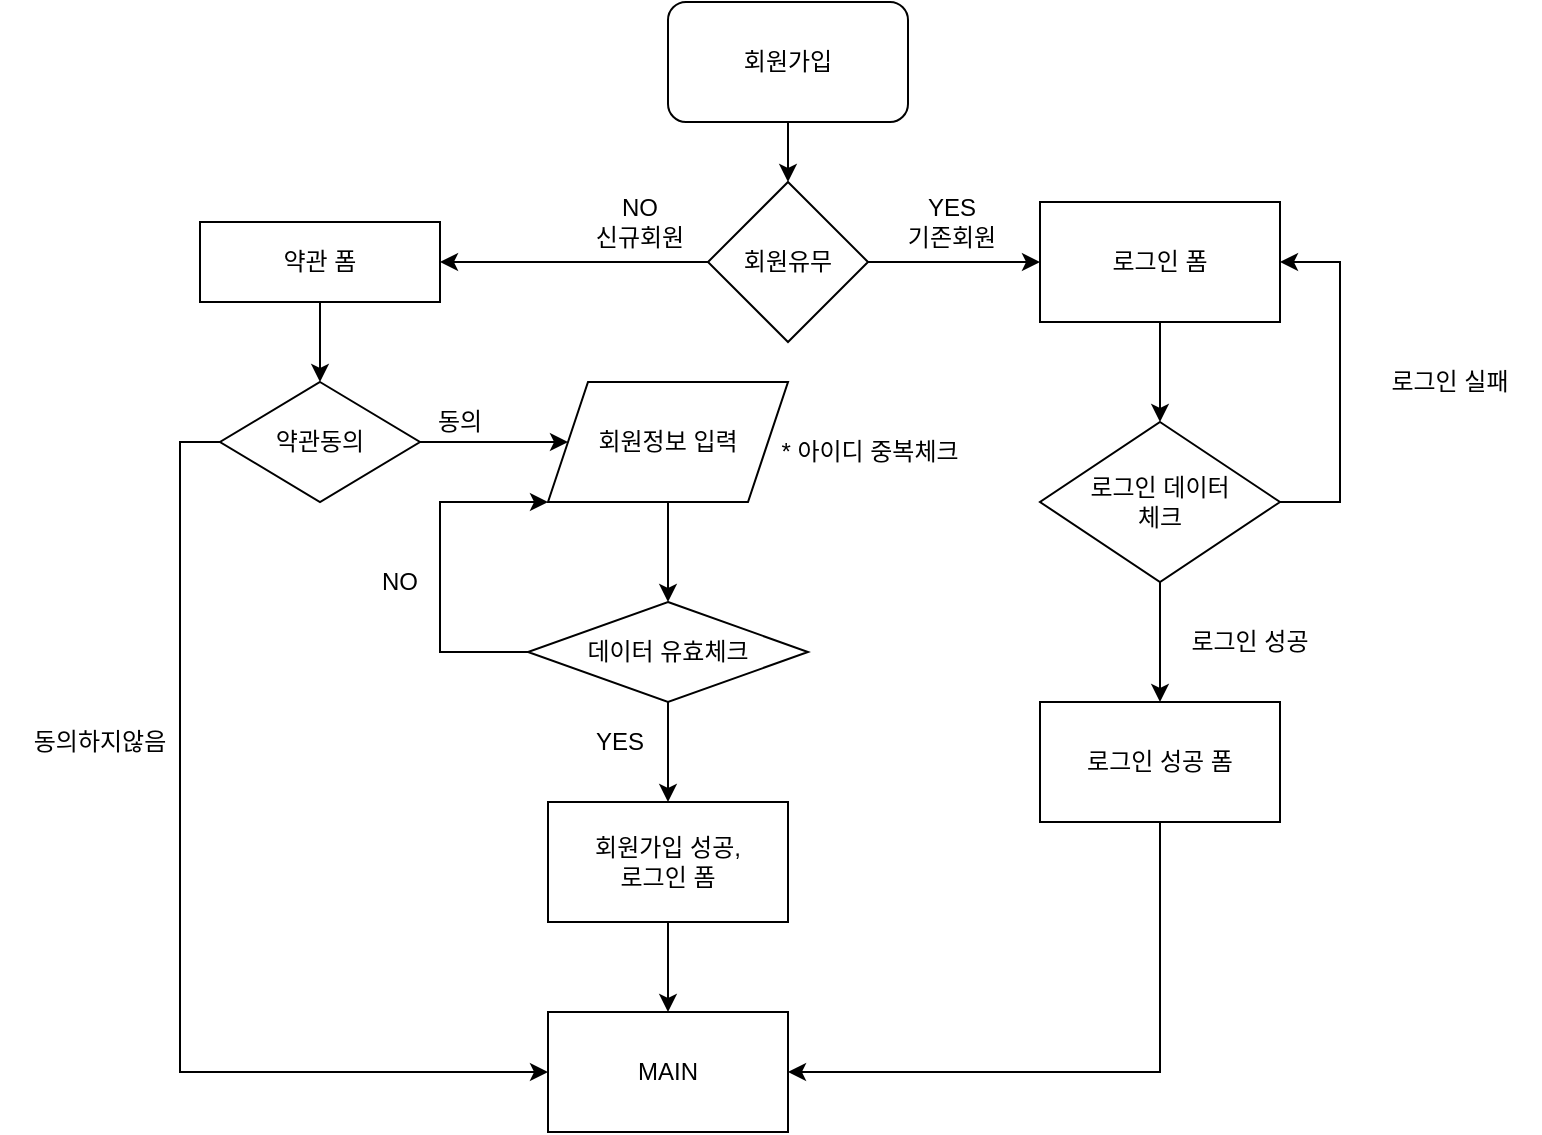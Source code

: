 <mxfile version="13.9.2" type="github">
  <diagram id="C5RBs43oDa-KdzZeNtuy" name="로그인">
    <mxGraphModel dx="1023" dy="548" grid="1" gridSize="10" guides="1" tooltips="1" connect="1" arrows="1" fold="1" page="1" pageScale="1" pageWidth="827" pageHeight="1169" math="0" shadow="0">
      <root>
        <mxCell id="WIyWlLk6GJQsqaUBKTNV-0" />
        <mxCell id="WIyWlLk6GJQsqaUBKTNV-1" parent="WIyWlLk6GJQsqaUBKTNV-0" />
        <mxCell id="WJXfIMl5F2djxVyanCiL-40" style="edgeStyle=orthogonalEdgeStyle;rounded=0;orthogonalLoop=1;jettySize=auto;html=1;exitX=0.5;exitY=1;exitDx=0;exitDy=0;entryX=0.5;entryY=0;entryDx=0;entryDy=0;" edge="1" parent="WIyWlLk6GJQsqaUBKTNV-1" source="WJXfIMl5F2djxVyanCiL-29" target="WJXfIMl5F2djxVyanCiL-30">
          <mxGeometry relative="1" as="geometry" />
        </mxCell>
        <mxCell id="WJXfIMl5F2djxVyanCiL-29" value="회원가입" style="rounded=1;whiteSpace=wrap;html=1;" vertex="1" parent="WIyWlLk6GJQsqaUBKTNV-1">
          <mxGeometry x="354" y="20" width="120" height="60" as="geometry" />
        </mxCell>
        <mxCell id="WJXfIMl5F2djxVyanCiL-41" style="edgeStyle=orthogonalEdgeStyle;rounded=0;orthogonalLoop=1;jettySize=auto;html=1;exitX=0;exitY=0.5;exitDx=0;exitDy=0;entryX=1;entryY=0.5;entryDx=0;entryDy=0;" edge="1" parent="WIyWlLk6GJQsqaUBKTNV-1" source="WJXfIMl5F2djxVyanCiL-30" target="WJXfIMl5F2djxVyanCiL-31">
          <mxGeometry relative="1" as="geometry" />
        </mxCell>
        <mxCell id="WJXfIMl5F2djxVyanCiL-51" style="edgeStyle=orthogonalEdgeStyle;rounded=0;orthogonalLoop=1;jettySize=auto;html=1;exitX=1;exitY=0.5;exitDx=0;exitDy=0;entryX=0;entryY=0.5;entryDx=0;entryDy=0;" edge="1" parent="WIyWlLk6GJQsqaUBKTNV-1" source="WJXfIMl5F2djxVyanCiL-30" target="WJXfIMl5F2djxVyanCiL-37">
          <mxGeometry relative="1" as="geometry" />
        </mxCell>
        <mxCell id="WJXfIMl5F2djxVyanCiL-30" value="회원유무" style="rhombus;whiteSpace=wrap;html=1;" vertex="1" parent="WIyWlLk6GJQsqaUBKTNV-1">
          <mxGeometry x="374" y="110" width="80" height="80" as="geometry" />
        </mxCell>
        <mxCell id="WJXfIMl5F2djxVyanCiL-42" style="edgeStyle=orthogonalEdgeStyle;rounded=0;orthogonalLoop=1;jettySize=auto;html=1;exitX=0.5;exitY=1;exitDx=0;exitDy=0;entryX=0.5;entryY=0;entryDx=0;entryDy=0;" edge="1" parent="WIyWlLk6GJQsqaUBKTNV-1" source="WJXfIMl5F2djxVyanCiL-31" target="WJXfIMl5F2djxVyanCiL-32">
          <mxGeometry relative="1" as="geometry" />
        </mxCell>
        <mxCell id="WJXfIMl5F2djxVyanCiL-31" value="약관 폼" style="rounded=0;whiteSpace=wrap;html=1;" vertex="1" parent="WIyWlLk6GJQsqaUBKTNV-1">
          <mxGeometry x="120" y="130" width="120" height="40" as="geometry" />
        </mxCell>
        <mxCell id="WJXfIMl5F2djxVyanCiL-43" style="edgeStyle=orthogonalEdgeStyle;rounded=0;orthogonalLoop=1;jettySize=auto;html=1;exitX=1;exitY=0.5;exitDx=0;exitDy=0;entryX=0;entryY=0.5;entryDx=0;entryDy=0;" edge="1" parent="WIyWlLk6GJQsqaUBKTNV-1" source="WJXfIMl5F2djxVyanCiL-32" target="WJXfIMl5F2djxVyanCiL-33">
          <mxGeometry relative="1" as="geometry" />
        </mxCell>
        <mxCell id="WJXfIMl5F2djxVyanCiL-61" style="edgeStyle=orthogonalEdgeStyle;rounded=0;orthogonalLoop=1;jettySize=auto;html=1;exitX=0;exitY=0.5;exitDx=0;exitDy=0;entryX=0;entryY=0.5;entryDx=0;entryDy=0;" edge="1" parent="WIyWlLk6GJQsqaUBKTNV-1" source="WJXfIMl5F2djxVyanCiL-32" target="WJXfIMl5F2djxVyanCiL-36">
          <mxGeometry relative="1" as="geometry" />
        </mxCell>
        <mxCell id="WJXfIMl5F2djxVyanCiL-32" value="약관동의" style="rhombus;whiteSpace=wrap;html=1;" vertex="1" parent="WIyWlLk6GJQsqaUBKTNV-1">
          <mxGeometry x="130" y="210" width="100" height="60" as="geometry" />
        </mxCell>
        <mxCell id="WJXfIMl5F2djxVyanCiL-47" style="edgeStyle=orthogonalEdgeStyle;rounded=0;orthogonalLoop=1;jettySize=auto;html=1;exitX=0.5;exitY=1;exitDx=0;exitDy=0;entryX=0.5;entryY=0;entryDx=0;entryDy=0;" edge="1" parent="WIyWlLk6GJQsqaUBKTNV-1" source="WJXfIMl5F2djxVyanCiL-33" target="WJXfIMl5F2djxVyanCiL-34">
          <mxGeometry relative="1" as="geometry" />
        </mxCell>
        <mxCell id="WJXfIMl5F2djxVyanCiL-33" value="회원정보 입력" style="shape=parallelogram;perimeter=parallelogramPerimeter;whiteSpace=wrap;html=1;fixedSize=1;" vertex="1" parent="WIyWlLk6GJQsqaUBKTNV-1">
          <mxGeometry x="294" y="210" width="120" height="60" as="geometry" />
        </mxCell>
        <mxCell id="WJXfIMl5F2djxVyanCiL-46" style="edgeStyle=orthogonalEdgeStyle;rounded=0;orthogonalLoop=1;jettySize=auto;html=1;exitX=0;exitY=0.5;exitDx=0;exitDy=0;" edge="1" parent="WIyWlLk6GJQsqaUBKTNV-1" source="WJXfIMl5F2djxVyanCiL-34" target="WJXfIMl5F2djxVyanCiL-33">
          <mxGeometry relative="1" as="geometry">
            <mxPoint x="310" y="300" as="targetPoint" />
            <Array as="points">
              <mxPoint x="240" y="345" />
              <mxPoint x="240" y="270" />
            </Array>
          </mxGeometry>
        </mxCell>
        <mxCell id="WJXfIMl5F2djxVyanCiL-48" style="edgeStyle=orthogonalEdgeStyle;rounded=0;orthogonalLoop=1;jettySize=auto;html=1;exitX=0.5;exitY=1;exitDx=0;exitDy=0;entryX=0.5;entryY=0;entryDx=0;entryDy=0;" edge="1" parent="WIyWlLk6GJQsqaUBKTNV-1" source="WJXfIMl5F2djxVyanCiL-34" target="WJXfIMl5F2djxVyanCiL-35">
          <mxGeometry relative="1" as="geometry" />
        </mxCell>
        <mxCell id="WJXfIMl5F2djxVyanCiL-34" value="데이터 유효체크" style="rhombus;whiteSpace=wrap;html=1;" vertex="1" parent="WIyWlLk6GJQsqaUBKTNV-1">
          <mxGeometry x="284" y="320" width="140" height="50" as="geometry" />
        </mxCell>
        <mxCell id="WJXfIMl5F2djxVyanCiL-49" style="edgeStyle=orthogonalEdgeStyle;rounded=0;orthogonalLoop=1;jettySize=auto;html=1;exitX=0.5;exitY=1;exitDx=0;exitDy=0;entryX=0.5;entryY=0;entryDx=0;entryDy=0;" edge="1" parent="WIyWlLk6GJQsqaUBKTNV-1" source="WJXfIMl5F2djxVyanCiL-35" target="WJXfIMl5F2djxVyanCiL-36">
          <mxGeometry relative="1" as="geometry" />
        </mxCell>
        <mxCell id="WJXfIMl5F2djxVyanCiL-35" value="회원가입 성공,&lt;br&gt;로그인 폼" style="rounded=0;whiteSpace=wrap;html=1;" vertex="1" parent="WIyWlLk6GJQsqaUBKTNV-1">
          <mxGeometry x="294" y="420" width="120" height="60" as="geometry" />
        </mxCell>
        <mxCell id="WJXfIMl5F2djxVyanCiL-36" value="MAIN" style="rounded=0;whiteSpace=wrap;html=1;" vertex="1" parent="WIyWlLk6GJQsqaUBKTNV-1">
          <mxGeometry x="294" y="525" width="120" height="60" as="geometry" />
        </mxCell>
        <mxCell id="WJXfIMl5F2djxVyanCiL-64" style="edgeStyle=orthogonalEdgeStyle;rounded=0;orthogonalLoop=1;jettySize=auto;html=1;exitX=0.5;exitY=1;exitDx=0;exitDy=0;entryX=0.5;entryY=0;entryDx=0;entryDy=0;" edge="1" parent="WIyWlLk6GJQsqaUBKTNV-1" source="WJXfIMl5F2djxVyanCiL-37" target="WJXfIMl5F2djxVyanCiL-38">
          <mxGeometry relative="1" as="geometry" />
        </mxCell>
        <mxCell id="WJXfIMl5F2djxVyanCiL-37" value="로그인 폼" style="rounded=0;whiteSpace=wrap;html=1;" vertex="1" parent="WIyWlLk6GJQsqaUBKTNV-1">
          <mxGeometry x="540" y="120" width="120" height="60" as="geometry" />
        </mxCell>
        <mxCell id="WJXfIMl5F2djxVyanCiL-65" style="edgeStyle=orthogonalEdgeStyle;rounded=0;orthogonalLoop=1;jettySize=auto;html=1;exitX=0.5;exitY=1;exitDx=0;exitDy=0;entryX=0.5;entryY=0;entryDx=0;entryDy=0;" edge="1" parent="WIyWlLk6GJQsqaUBKTNV-1" source="WJXfIMl5F2djxVyanCiL-38" target="WJXfIMl5F2djxVyanCiL-39">
          <mxGeometry relative="1" as="geometry" />
        </mxCell>
        <mxCell id="WJXfIMl5F2djxVyanCiL-66" style="edgeStyle=orthogonalEdgeStyle;rounded=0;orthogonalLoop=1;jettySize=auto;html=1;exitX=1;exitY=0.5;exitDx=0;exitDy=0;entryX=1;entryY=0.5;entryDx=0;entryDy=0;" edge="1" parent="WIyWlLk6GJQsqaUBKTNV-1" source="WJXfIMl5F2djxVyanCiL-38" target="WJXfIMl5F2djxVyanCiL-37">
          <mxGeometry relative="1" as="geometry">
            <Array as="points">
              <mxPoint x="690" y="270" />
              <mxPoint x="690" y="150" />
            </Array>
          </mxGeometry>
        </mxCell>
        <mxCell id="WJXfIMl5F2djxVyanCiL-38" value="로그인 데이터&lt;br&gt;체크" style="rhombus;whiteSpace=wrap;html=1;" vertex="1" parent="WIyWlLk6GJQsqaUBKTNV-1">
          <mxGeometry x="540" y="230" width="120" height="80" as="geometry" />
        </mxCell>
        <mxCell id="WJXfIMl5F2djxVyanCiL-50" style="edgeStyle=orthogonalEdgeStyle;rounded=0;orthogonalLoop=1;jettySize=auto;html=1;exitX=0.5;exitY=1;exitDx=0;exitDy=0;entryX=1;entryY=0.5;entryDx=0;entryDy=0;" edge="1" parent="WIyWlLk6GJQsqaUBKTNV-1" source="WJXfIMl5F2djxVyanCiL-39" target="WJXfIMl5F2djxVyanCiL-36">
          <mxGeometry relative="1" as="geometry" />
        </mxCell>
        <mxCell id="WJXfIMl5F2djxVyanCiL-39" value="로그인 성공 폼" style="rounded=0;whiteSpace=wrap;html=1;" vertex="1" parent="WIyWlLk6GJQsqaUBKTNV-1">
          <mxGeometry x="540" y="370" width="120" height="60" as="geometry" />
        </mxCell>
        <mxCell id="WJXfIMl5F2djxVyanCiL-52" value="YES&lt;br&gt;기존회원" style="text;html=1;strokeColor=none;fillColor=none;align=center;verticalAlign=middle;whiteSpace=wrap;rounded=0;" vertex="1" parent="WIyWlLk6GJQsqaUBKTNV-1">
          <mxGeometry x="468" y="120" width="56" height="20" as="geometry" />
        </mxCell>
        <mxCell id="WJXfIMl5F2djxVyanCiL-53" value="NO&lt;br&gt;신규회원" style="text;html=1;strokeColor=none;fillColor=none;align=center;verticalAlign=middle;whiteSpace=wrap;rounded=0;" vertex="1" parent="WIyWlLk6GJQsqaUBKTNV-1">
          <mxGeometry x="310" y="120" width="60" height="20" as="geometry" />
        </mxCell>
        <mxCell id="WJXfIMl5F2djxVyanCiL-54" value="동의" style="text;html=1;strokeColor=none;fillColor=none;align=center;verticalAlign=middle;whiteSpace=wrap;rounded=0;" vertex="1" parent="WIyWlLk6GJQsqaUBKTNV-1">
          <mxGeometry x="230" y="220" width="40" height="20" as="geometry" />
        </mxCell>
        <mxCell id="WJXfIMl5F2djxVyanCiL-55" value="* 아이디 중복체크" style="text;html=1;strokeColor=none;fillColor=none;align=center;verticalAlign=middle;whiteSpace=wrap;rounded=0;" vertex="1" parent="WIyWlLk6GJQsqaUBKTNV-1">
          <mxGeometry x="400" y="220" width="110" height="50" as="geometry" />
        </mxCell>
        <mxCell id="WJXfIMl5F2djxVyanCiL-56" value="NO" style="text;html=1;strokeColor=none;fillColor=none;align=center;verticalAlign=middle;whiteSpace=wrap;rounded=0;" vertex="1" parent="WIyWlLk6GJQsqaUBKTNV-1">
          <mxGeometry x="200" y="300" width="40" height="20" as="geometry" />
        </mxCell>
        <mxCell id="WJXfIMl5F2djxVyanCiL-59" value="YES" style="text;html=1;strokeColor=none;fillColor=none;align=center;verticalAlign=middle;whiteSpace=wrap;rounded=0;" vertex="1" parent="WIyWlLk6GJQsqaUBKTNV-1">
          <mxGeometry x="310" y="380" width="40" height="20" as="geometry" />
        </mxCell>
        <mxCell id="WJXfIMl5F2djxVyanCiL-62" value="동의하지않음" style="text;html=1;strokeColor=none;fillColor=none;align=center;verticalAlign=middle;whiteSpace=wrap;rounded=0;" vertex="1" parent="WIyWlLk6GJQsqaUBKTNV-1">
          <mxGeometry x="20" y="380" width="100" height="20" as="geometry" />
        </mxCell>
        <mxCell id="WJXfIMl5F2djxVyanCiL-67" value="로그인 실패" style="text;html=1;strokeColor=none;fillColor=none;align=center;verticalAlign=middle;whiteSpace=wrap;rounded=0;" vertex="1" parent="WIyWlLk6GJQsqaUBKTNV-1">
          <mxGeometry x="700" y="200" width="90" height="20" as="geometry" />
        </mxCell>
        <mxCell id="WJXfIMl5F2djxVyanCiL-68" value="로그인 성공" style="text;html=1;strokeColor=none;fillColor=none;align=center;verticalAlign=middle;whiteSpace=wrap;rounded=0;" vertex="1" parent="WIyWlLk6GJQsqaUBKTNV-1">
          <mxGeometry x="600" y="330" width="90" height="20" as="geometry" />
        </mxCell>
      </root>
    </mxGraphModel>
  </diagram>
</mxfile>
